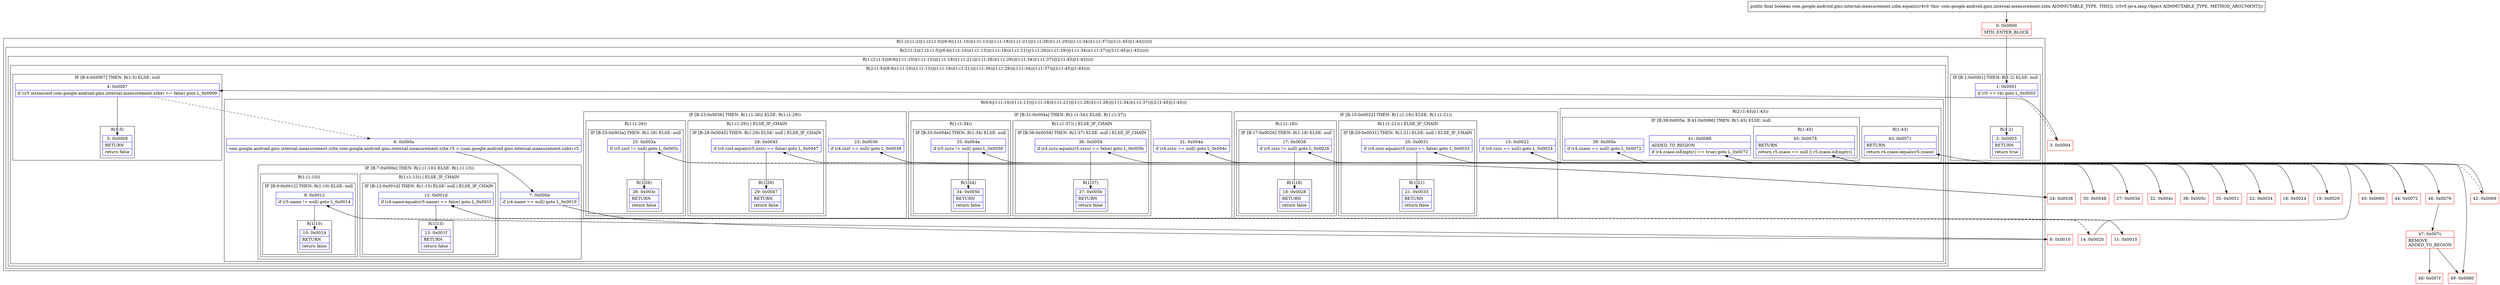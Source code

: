 digraph "CFG forcom.google.android.gms.internal.measurement.zzbx.equals(Ljava\/lang\/Object;)Z" {
subgraph cluster_Region_1630687291 {
label = "R(1:(2:(1:2)|(1:(2:(1:5)|(6:6|(1:(1:10))(1:(1:13))|(1:(1:18))(1:(1:21))|(1:(1:26))(1:(1:29))|(1:(1:34))(1:(1:37))|(2:(1:45)|(1:43)))))))";
node [shape=record,color=blue];
subgraph cluster_Region_945953908 {
label = "R(2:(1:2)|(1:(2:(1:5)|(6:6|(1:(1:10))(1:(1:13))|(1:(1:18))(1:(1:21))|(1:(1:26))(1:(1:29))|(1:(1:34))(1:(1:37))|(2:(1:45)|(1:43))))))";
node [shape=record,color=blue];
subgraph cluster_IfRegion_899316161 {
label = "IF [B:1:0x0001] THEN: R(1:2) ELSE: null";
node [shape=record,color=blue];
Node_1 [shape=record,label="{1\:\ 0x0001|if (r5 == r4) goto L_0x0003\l}"];
subgraph cluster_Region_2013178716 {
label = "R(1:2)";
node [shape=record,color=blue];
Node_2 [shape=record,label="{2\:\ 0x0003|RETURN\l|return true\l}"];
}
}
subgraph cluster_Region_71208464 {
label = "R(1:(2:(1:5)|(6:6|(1:(1:10))(1:(1:13))|(1:(1:18))(1:(1:21))|(1:(1:26))(1:(1:29))|(1:(1:34))(1:(1:37))|(2:(1:45)|(1:43)))))";
node [shape=record,color=blue];
subgraph cluster_Region_748135263 {
label = "R(2:(1:5)|(6:6|(1:(1:10))(1:(1:13))|(1:(1:18))(1:(1:21))|(1:(1:26))(1:(1:29))|(1:(1:34))(1:(1:37))|(2:(1:45)|(1:43))))";
node [shape=record,color=blue];
subgraph cluster_IfRegion_1243976573 {
label = "IF [B:4:0x0007] THEN: R(1:5) ELSE: null";
node [shape=record,color=blue];
Node_4 [shape=record,label="{4\:\ 0x0007|if ((r5 instanceof com.google.android.gms.internal.measurement.zzbx) == false) goto L_0x0009\l}"];
subgraph cluster_Region_1216574766 {
label = "R(1:5)";
node [shape=record,color=blue];
Node_5 [shape=record,label="{5\:\ 0x0009|RETURN\l|return false\l}"];
}
}
subgraph cluster_Region_582554589 {
label = "R(6:6|(1:(1:10))(1:(1:13))|(1:(1:18))(1:(1:21))|(1:(1:26))(1:(1:29))|(1:(1:34))(1:(1:37))|(2:(1:45)|(1:43)))";
node [shape=record,color=blue];
Node_6 [shape=record,label="{6\:\ 0x000a|com.google.android.gms.internal.measurement.zzbx com.google.android.gms.internal.measurement.zzbx r5 = (com.google.android.gms.internal.measurement.zzbx) r5\l}"];
subgraph cluster_IfRegion_951925792 {
label = "IF [B:7:0x000e] THEN: R(1:(1:10)) ELSE: R(1:(1:13))";
node [shape=record,color=blue];
Node_7 [shape=record,label="{7\:\ 0x000e|if (r4.name == null) goto L_0x0010\l}"];
subgraph cluster_Region_690089267 {
label = "R(1:(1:10))";
node [shape=record,color=blue];
subgraph cluster_IfRegion_406330404 {
label = "IF [B:9:0x0012] THEN: R(1:10) ELSE: null";
node [shape=record,color=blue];
Node_9 [shape=record,label="{9\:\ 0x0012|if (r5.name != null) goto L_0x0014\l}"];
subgraph cluster_Region_1341730065 {
label = "R(1:10)";
node [shape=record,color=blue];
Node_10 [shape=record,label="{10\:\ 0x0014|RETURN\l|return false\l}"];
}
}
}
subgraph cluster_Region_478153669 {
label = "R(1:(1:13)) | ELSE_IF_CHAIN\l";
node [shape=record,color=blue];
subgraph cluster_IfRegion_2064890728 {
label = "IF [B:12:0x001d] THEN: R(1:13) ELSE: null | ELSE_IF_CHAIN\l";
node [shape=record,color=blue];
Node_12 [shape=record,label="{12\:\ 0x001d|if (r4.name.equals(r5.name) == false) goto L_0x001f\l}"];
subgraph cluster_Region_1292724297 {
label = "R(1:13)";
node [shape=record,color=blue];
Node_13 [shape=record,label="{13\:\ 0x001f|RETURN\l|return false\l}"];
}
}
}
}
subgraph cluster_IfRegion_1801669806 {
label = "IF [B:15:0x0022] THEN: R(1:(1:18)) ELSE: R(1:(1:21))";
node [shape=record,color=blue];
Node_15 [shape=record,label="{15\:\ 0x0022|if (r4.zzzs == null) goto L_0x0024\l}"];
subgraph cluster_Region_1836344694 {
label = "R(1:(1:18))";
node [shape=record,color=blue];
subgraph cluster_IfRegion_430001473 {
label = "IF [B:17:0x0026] THEN: R(1:18) ELSE: null";
node [shape=record,color=blue];
Node_17 [shape=record,label="{17\:\ 0x0026|if (r5.zzzs != null) goto L_0x0028\l}"];
subgraph cluster_Region_1907791166 {
label = "R(1:18)";
node [shape=record,color=blue];
Node_18 [shape=record,label="{18\:\ 0x0028|RETURN\l|return false\l}"];
}
}
}
subgraph cluster_Region_1465906273 {
label = "R(1:(1:21)) | ELSE_IF_CHAIN\l";
node [shape=record,color=blue];
subgraph cluster_IfRegion_1936491091 {
label = "IF [B:20:0x0031] THEN: R(1:21) ELSE: null | ELSE_IF_CHAIN\l";
node [shape=record,color=blue];
Node_20 [shape=record,label="{20\:\ 0x0031|if (r4.zzzs.equals(r5.zzzs) == false) goto L_0x0033\l}"];
subgraph cluster_Region_648598552 {
label = "R(1:21)";
node [shape=record,color=blue];
Node_21 [shape=record,label="{21\:\ 0x0033|RETURN\l|return false\l}"];
}
}
}
}
subgraph cluster_IfRegion_1748589166 {
label = "IF [B:23:0x0036] THEN: R(1:(1:26)) ELSE: R(1:(1:29))";
node [shape=record,color=blue];
Node_23 [shape=record,label="{23\:\ 0x0036|if (r4.zzzt == null) goto L_0x0038\l}"];
subgraph cluster_Region_769867058 {
label = "R(1:(1:26))";
node [shape=record,color=blue];
subgraph cluster_IfRegion_736979238 {
label = "IF [B:25:0x003a] THEN: R(1:26) ELSE: null";
node [shape=record,color=blue];
Node_25 [shape=record,label="{25\:\ 0x003a|if (r5.zzzt != null) goto L_0x003c\l}"];
subgraph cluster_Region_87504915 {
label = "R(1:26)";
node [shape=record,color=blue];
Node_26 [shape=record,label="{26\:\ 0x003c|RETURN\l|return false\l}"];
}
}
}
subgraph cluster_Region_1700734137 {
label = "R(1:(1:29)) | ELSE_IF_CHAIN\l";
node [shape=record,color=blue];
subgraph cluster_IfRegion_1296261064 {
label = "IF [B:28:0x0045] THEN: R(1:29) ELSE: null | ELSE_IF_CHAIN\l";
node [shape=record,color=blue];
Node_28 [shape=record,label="{28\:\ 0x0045|if (r4.zzzt.equals(r5.zzzt) == false) goto L_0x0047\l}"];
subgraph cluster_Region_1201137750 {
label = "R(1:29)";
node [shape=record,color=blue];
Node_29 [shape=record,label="{29\:\ 0x0047|RETURN\l|return false\l}"];
}
}
}
}
subgraph cluster_IfRegion_1940473659 {
label = "IF [B:31:0x004a] THEN: R(1:(1:34)) ELSE: R(1:(1:37))";
node [shape=record,color=blue];
Node_31 [shape=record,label="{31\:\ 0x004a|if (r4.zzzu == null) goto L_0x004c\l}"];
subgraph cluster_Region_1340219133 {
label = "R(1:(1:34))";
node [shape=record,color=blue];
subgraph cluster_IfRegion_1578883172 {
label = "IF [B:33:0x004e] THEN: R(1:34) ELSE: null";
node [shape=record,color=blue];
Node_33 [shape=record,label="{33\:\ 0x004e|if (r5.zzzu != null) goto L_0x0050\l}"];
subgraph cluster_Region_1392808276 {
label = "R(1:34)";
node [shape=record,color=blue];
Node_34 [shape=record,label="{34\:\ 0x0050|RETURN\l|return false\l}"];
}
}
}
subgraph cluster_Region_724112954 {
label = "R(1:(1:37)) | ELSE_IF_CHAIN\l";
node [shape=record,color=blue];
subgraph cluster_IfRegion_1232250862 {
label = "IF [B:36:0x0059] THEN: R(1:37) ELSE: null | ELSE_IF_CHAIN\l";
node [shape=record,color=blue];
Node_36 [shape=record,label="{36\:\ 0x0059|if (r4.zzzu.equals(r5.zzzu) == false) goto L_0x005b\l}"];
subgraph cluster_Region_310381819 {
label = "R(1:37)";
node [shape=record,color=blue];
Node_37 [shape=record,label="{37\:\ 0x005b|RETURN\l|return false\l}"];
}
}
}
}
subgraph cluster_Region_1296760224 {
label = "R(2:(1:45)|(1:43))";
node [shape=record,color=blue];
subgraph cluster_IfRegion_984828780 {
label = "IF [B:39:0x005e, B:41:0x0066] THEN: R(1:45) ELSE: null";
node [shape=record,color=blue];
Node_39 [shape=record,label="{39\:\ 0x005e|if (r4.zzaoo == null) goto L_0x0072\l}"];
Node_41 [shape=record,label="{41\:\ 0x0066|ADDED_TO_REGION\l|if (r4.zzaoo.isEmpty() == true) goto L_0x0072\l}"];
subgraph cluster_Region_160842687 {
label = "R(1:45)";
node [shape=record,color=blue];
Node_45 [shape=record,label="{45\:\ 0x0074|RETURN\l|return r5.zzaoo == null \|\| r5.zzaoo.isEmpty()\l}"];
}
}
subgraph cluster_Region_1585246298 {
label = "R(1:43)";
node [shape=record,color=blue];
Node_43 [shape=record,label="{43\:\ 0x0071|RETURN\l|return r4.zzaoo.equals(r5.zzaoo)\l}"];
}
}
}
}
}
}
}
Node_0 [shape=record,color=red,label="{0\:\ 0x0000|MTH_ENTER_BLOCK\l}"];
Node_3 [shape=record,color=red,label="{3\:\ 0x0004}"];
Node_8 [shape=record,color=red,label="{8\:\ 0x0010}"];
Node_11 [shape=record,color=red,label="{11\:\ 0x0015}"];
Node_14 [shape=record,color=red,label="{14\:\ 0x0020}"];
Node_16 [shape=record,color=red,label="{16\:\ 0x0024}"];
Node_19 [shape=record,color=red,label="{19\:\ 0x0029}"];
Node_22 [shape=record,color=red,label="{22\:\ 0x0034}"];
Node_24 [shape=record,color=red,label="{24\:\ 0x0038}"];
Node_27 [shape=record,color=red,label="{27\:\ 0x003d}"];
Node_30 [shape=record,color=red,label="{30\:\ 0x0048}"];
Node_32 [shape=record,color=red,label="{32\:\ 0x004c}"];
Node_35 [shape=record,color=red,label="{35\:\ 0x0051}"];
Node_38 [shape=record,color=red,label="{38\:\ 0x005c}"];
Node_40 [shape=record,color=red,label="{40\:\ 0x0060}"];
Node_42 [shape=record,color=red,label="{42\:\ 0x0069}"];
Node_44 [shape=record,color=red,label="{44\:\ 0x0072}"];
Node_46 [shape=record,color=red,label="{46\:\ 0x0076}"];
Node_47 [shape=record,color=red,label="{47\:\ 0x007c|REMOVE\lADDED_TO_REGION\l}"];
Node_48 [shape=record,color=red,label="{48\:\ 0x007f}"];
Node_49 [shape=record,color=red,label="{49\:\ 0x0080}"];
MethodNode[shape=record,label="{public final boolean com.google.android.gms.internal.measurement.zzbx.equals((r4v0 'this' com.google.android.gms.internal.measurement.zzbx A[IMMUTABLE_TYPE, THIS]), (r5v0 java.lang.Object A[IMMUTABLE_TYPE, METHOD_ARGUMENT])) }"];
MethodNode -> Node_0;
Node_1 -> Node_2;
Node_1 -> Node_3[style=dashed];
Node_4 -> Node_5;
Node_4 -> Node_6[style=dashed];
Node_6 -> Node_7;
Node_7 -> Node_8;
Node_7 -> Node_11[style=dashed];
Node_9 -> Node_10;
Node_9 -> Node_14[style=dashed];
Node_12 -> Node_13;
Node_12 -> Node_14[style=dashed];
Node_15 -> Node_16;
Node_15 -> Node_19[style=dashed];
Node_17 -> Node_18;
Node_17 -> Node_22[style=dashed];
Node_20 -> Node_21;
Node_20 -> Node_22[style=dashed];
Node_23 -> Node_24;
Node_23 -> Node_27[style=dashed];
Node_25 -> Node_26;
Node_25 -> Node_30[style=dashed];
Node_28 -> Node_29;
Node_28 -> Node_30[style=dashed];
Node_31 -> Node_32;
Node_31 -> Node_35[style=dashed];
Node_33 -> Node_34;
Node_33 -> Node_38[style=dashed];
Node_36 -> Node_37;
Node_36 -> Node_38[style=dashed];
Node_39 -> Node_40[style=dashed];
Node_39 -> Node_44;
Node_41 -> Node_42[style=dashed];
Node_41 -> Node_44;
Node_45 -> Node_46;
Node_45 -> Node_49;
Node_0 -> Node_1;
Node_3 -> Node_4;
Node_8 -> Node_9;
Node_11 -> Node_12;
Node_14 -> Node_15;
Node_16 -> Node_17;
Node_19 -> Node_20;
Node_22 -> Node_23;
Node_24 -> Node_25;
Node_27 -> Node_28;
Node_30 -> Node_31;
Node_32 -> Node_33;
Node_35 -> Node_36;
Node_38 -> Node_39;
Node_40 -> Node_41;
Node_42 -> Node_43;
Node_44 -> Node_45;
Node_46 -> Node_47;
Node_47 -> Node_48;
Node_47 -> Node_49;
}

